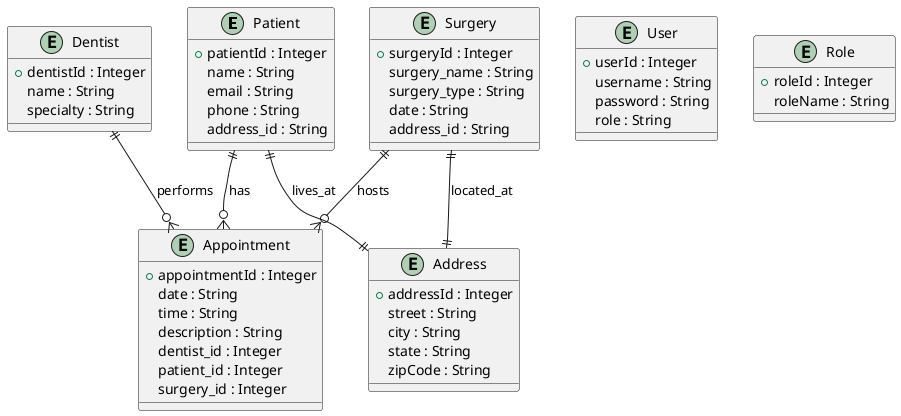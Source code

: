 @startuml
entity Patient {
  +patientId : Integer
  name : String
  email : String
  phone : String
  address_id : String
}

entity Dentist {
  +dentistId : Integer
  name : String
  specialty : String
}

entity Surgery {
  +surgeryId : Integer
  surgery_name : String
  surgery_type : String
  date : String
  address_id : String
}

entity Appointment {
  +appointmentId : Integer
  date : String
  time : String
  description : String
  dentist_id : Integer
    patient_id : Integer
    surgery_id : Integer
}

entity Address {
  +addressId : Integer
  street : String
  city : String
  state : String
  zipCode : String
}
entity User {
  +userId : Integer
  username : String
  password : String
  role : String
}
entity Role {
  +roleId : Integer
  roleName : String
}

Patient ||--o{ Appointment : has
Dentist ||--o{ Appointment : performs
Surgery ||--o{ Appointment : hosts

Patient ||--|| Address : lives_at
Surgery ||--|| Address : located_at
@enduml
